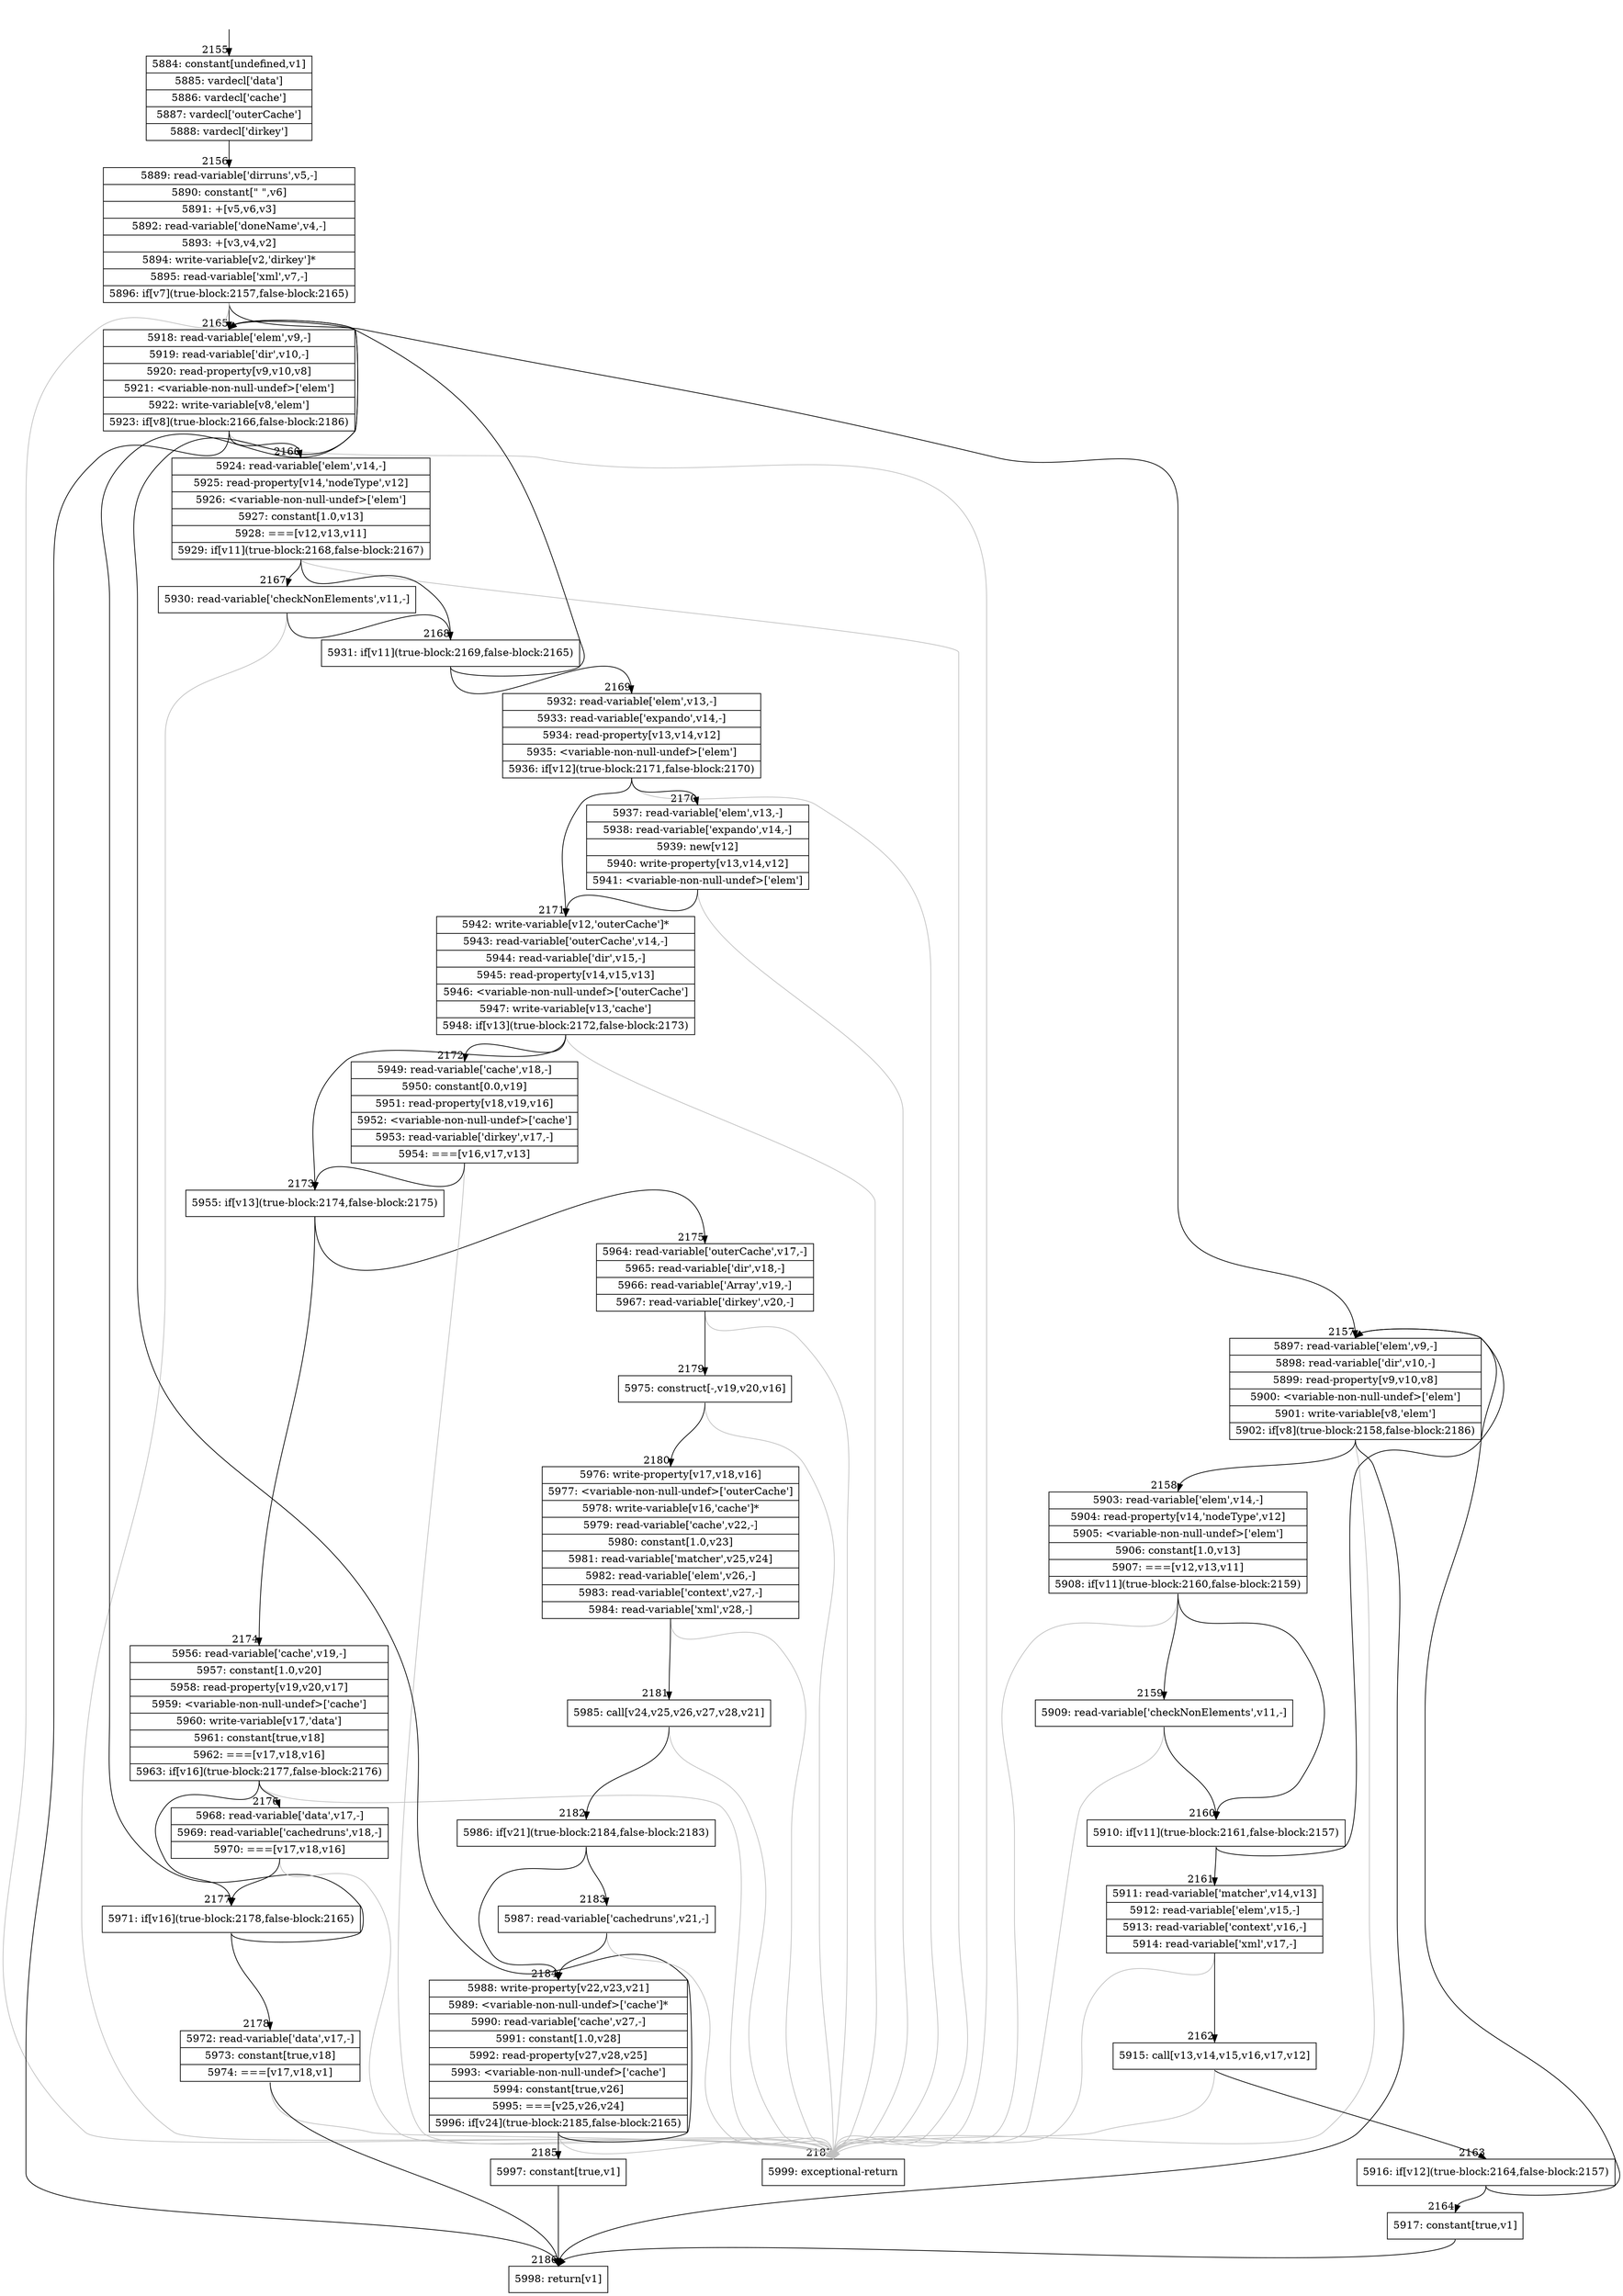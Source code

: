 digraph {
rankdir="TD"
BB_entry154[shape=none,label=""];
BB_entry154 -> BB2155 [tailport=s, headport=n, headlabel="    2155"]
BB2155 [shape=record label="{5884: constant[undefined,v1]|5885: vardecl['data']|5886: vardecl['cache']|5887: vardecl['outerCache']|5888: vardecl['dirkey']}" ] 
BB2155 -> BB2156 [tailport=s, headport=n, headlabel="      2156"]
BB2156 [shape=record label="{5889: read-variable['dirruns',v5,-]|5890: constant[\" \",v6]|5891: +[v5,v6,v3]|5892: read-variable['doneName',v4,-]|5893: +[v3,v4,v2]|5894: write-variable[v2,'dirkey']*|5895: read-variable['xml',v7,-]|5896: if[v7](true-block:2157,false-block:2165)}" ] 
BB2156 -> BB2157 [tailport=s, headport=n, headlabel="      2157"]
BB2156 -> BB2165 [tailport=s, headport=n, headlabel="      2165"]
BB2156 -> BB2187 [tailport=s, headport=n, color=gray, headlabel="      2187"]
BB2157 [shape=record label="{5897: read-variable['elem',v9,-]|5898: read-variable['dir',v10,-]|5899: read-property[v9,v10,v8]|5900: \<variable-non-null-undef\>['elem']|5901: write-variable[v8,'elem']|5902: if[v8](true-block:2158,false-block:2186)}" ] 
BB2157 -> BB2158 [tailport=s, headport=n, headlabel="      2158"]
BB2157 -> BB2186 [tailport=s, headport=n, headlabel="      2186"]
BB2157 -> BB2187 [tailport=s, headport=n, color=gray]
BB2158 [shape=record label="{5903: read-variable['elem',v14,-]|5904: read-property[v14,'nodeType',v12]|5905: \<variable-non-null-undef\>['elem']|5906: constant[1.0,v13]|5907: ===[v12,v13,v11]|5908: if[v11](true-block:2160,false-block:2159)}" ] 
BB2158 -> BB2160 [tailport=s, headport=n, headlabel="      2160"]
BB2158 -> BB2159 [tailport=s, headport=n, headlabel="      2159"]
BB2158 -> BB2187 [tailport=s, headport=n, color=gray]
BB2159 [shape=record label="{5909: read-variable['checkNonElements',v11,-]}" ] 
BB2159 -> BB2160 [tailport=s, headport=n]
BB2159 -> BB2187 [tailport=s, headport=n, color=gray]
BB2160 [shape=record label="{5910: if[v11](true-block:2161,false-block:2157)}" ] 
BB2160 -> BB2161 [tailport=s, headport=n, headlabel="      2161"]
BB2160 -> BB2157 [tailport=s, headport=n]
BB2161 [shape=record label="{5911: read-variable['matcher',v14,v13]|5912: read-variable['elem',v15,-]|5913: read-variable['context',v16,-]|5914: read-variable['xml',v17,-]}" ] 
BB2161 -> BB2162 [tailport=s, headport=n, headlabel="      2162"]
BB2161 -> BB2187 [tailport=s, headport=n, color=gray]
BB2162 [shape=record label="{5915: call[v13,v14,v15,v16,v17,v12]}" ] 
BB2162 -> BB2163 [tailport=s, headport=n, headlabel="      2163"]
BB2162 -> BB2187 [tailport=s, headport=n, color=gray]
BB2163 [shape=record label="{5916: if[v12](true-block:2164,false-block:2157)}" ] 
BB2163 -> BB2164 [tailport=s, headport=n, headlabel="      2164"]
BB2163 -> BB2157 [tailport=s, headport=n]
BB2164 [shape=record label="{5917: constant[true,v1]}" ] 
BB2164 -> BB2186 [tailport=s, headport=n]
BB2165 [shape=record label="{5918: read-variable['elem',v9,-]|5919: read-variable['dir',v10,-]|5920: read-property[v9,v10,v8]|5921: \<variable-non-null-undef\>['elem']|5922: write-variable[v8,'elem']|5923: if[v8](true-block:2166,false-block:2186)}" ] 
BB2165 -> BB2166 [tailport=s, headport=n, headlabel="      2166"]
BB2165 -> BB2186 [tailport=s, headport=n]
BB2165 -> BB2187 [tailport=s, headport=n, color=gray]
BB2166 [shape=record label="{5924: read-variable['elem',v14,-]|5925: read-property[v14,'nodeType',v12]|5926: \<variable-non-null-undef\>['elem']|5927: constant[1.0,v13]|5928: ===[v12,v13,v11]|5929: if[v11](true-block:2168,false-block:2167)}" ] 
BB2166 -> BB2168 [tailport=s, headport=n, headlabel="      2168"]
BB2166 -> BB2167 [tailport=s, headport=n, headlabel="      2167"]
BB2166 -> BB2187 [tailport=s, headport=n, color=gray]
BB2167 [shape=record label="{5930: read-variable['checkNonElements',v11,-]}" ] 
BB2167 -> BB2168 [tailport=s, headport=n]
BB2167 -> BB2187 [tailport=s, headport=n, color=gray]
BB2168 [shape=record label="{5931: if[v11](true-block:2169,false-block:2165)}" ] 
BB2168 -> BB2169 [tailport=s, headport=n, headlabel="      2169"]
BB2168 -> BB2165 [tailport=s, headport=n]
BB2169 [shape=record label="{5932: read-variable['elem',v13,-]|5933: read-variable['expando',v14,-]|5934: read-property[v13,v14,v12]|5935: \<variable-non-null-undef\>['elem']|5936: if[v12](true-block:2171,false-block:2170)}" ] 
BB2169 -> BB2171 [tailport=s, headport=n, headlabel="      2171"]
BB2169 -> BB2170 [tailport=s, headport=n, headlabel="      2170"]
BB2169 -> BB2187 [tailport=s, headport=n, color=gray]
BB2170 [shape=record label="{5937: read-variable['elem',v13,-]|5938: read-variable['expando',v14,-]|5939: new[v12]|5940: write-property[v13,v14,v12]|5941: \<variable-non-null-undef\>['elem']}" ] 
BB2170 -> BB2171 [tailport=s, headport=n]
BB2170 -> BB2187 [tailport=s, headport=n, color=gray]
BB2171 [shape=record label="{5942: write-variable[v12,'outerCache']*|5943: read-variable['outerCache',v14,-]|5944: read-variable['dir',v15,-]|5945: read-property[v14,v15,v13]|5946: \<variable-non-null-undef\>['outerCache']|5947: write-variable[v13,'cache']|5948: if[v13](true-block:2172,false-block:2173)}" ] 
BB2171 -> BB2173 [tailport=s, headport=n, headlabel="      2173"]
BB2171 -> BB2172 [tailport=s, headport=n, headlabel="      2172"]
BB2171 -> BB2187 [tailport=s, headport=n, color=gray]
BB2172 [shape=record label="{5949: read-variable['cache',v18,-]|5950: constant[0.0,v19]|5951: read-property[v18,v19,v16]|5952: \<variable-non-null-undef\>['cache']|5953: read-variable['dirkey',v17,-]|5954: ===[v16,v17,v13]}" ] 
BB2172 -> BB2173 [tailport=s, headport=n]
BB2172 -> BB2187 [tailport=s, headport=n, color=gray]
BB2173 [shape=record label="{5955: if[v13](true-block:2174,false-block:2175)}" ] 
BB2173 -> BB2174 [tailport=s, headport=n, headlabel="      2174"]
BB2173 -> BB2175 [tailport=s, headport=n, headlabel="      2175"]
BB2174 [shape=record label="{5956: read-variable['cache',v19,-]|5957: constant[1.0,v20]|5958: read-property[v19,v20,v17]|5959: \<variable-non-null-undef\>['cache']|5960: write-variable[v17,'data']|5961: constant[true,v18]|5962: ===[v17,v18,v16]|5963: if[v16](true-block:2177,false-block:2176)}" ] 
BB2174 -> BB2177 [tailport=s, headport=n, headlabel="      2177"]
BB2174 -> BB2176 [tailport=s, headport=n, headlabel="      2176"]
BB2174 -> BB2187 [tailport=s, headport=n, color=gray]
BB2175 [shape=record label="{5964: read-variable['outerCache',v17,-]|5965: read-variable['dir',v18,-]|5966: read-variable['Array',v19,-]|5967: read-variable['dirkey',v20,-]}" ] 
BB2175 -> BB2179 [tailport=s, headport=n, headlabel="      2179"]
BB2175 -> BB2187 [tailport=s, headport=n, color=gray]
BB2176 [shape=record label="{5968: read-variable['data',v17,-]|5969: read-variable['cachedruns',v18,-]|5970: ===[v17,v18,v16]}" ] 
BB2176 -> BB2177 [tailport=s, headport=n]
BB2176 -> BB2187 [tailport=s, headport=n, color=gray]
BB2177 [shape=record label="{5971: if[v16](true-block:2178,false-block:2165)}" ] 
BB2177 -> BB2178 [tailport=s, headport=n, headlabel="      2178"]
BB2177 -> BB2165 [tailport=s, headport=n]
BB2178 [shape=record label="{5972: read-variable['data',v17,-]|5973: constant[true,v18]|5974: ===[v17,v18,v1]}" ] 
BB2178 -> BB2186 [tailport=s, headport=n]
BB2178 -> BB2187 [tailport=s, headport=n, color=gray]
BB2179 [shape=record label="{5975: construct[-,v19,v20,v16]}" ] 
BB2179 -> BB2180 [tailport=s, headport=n, headlabel="      2180"]
BB2179 -> BB2187 [tailport=s, headport=n, color=gray]
BB2180 [shape=record label="{5976: write-property[v17,v18,v16]|5977: \<variable-non-null-undef\>['outerCache']|5978: write-variable[v16,'cache']*|5979: read-variable['cache',v22,-]|5980: constant[1.0,v23]|5981: read-variable['matcher',v25,v24]|5982: read-variable['elem',v26,-]|5983: read-variable['context',v27,-]|5984: read-variable['xml',v28,-]}" ] 
BB2180 -> BB2181 [tailport=s, headport=n, headlabel="      2181"]
BB2180 -> BB2187 [tailport=s, headport=n, color=gray]
BB2181 [shape=record label="{5985: call[v24,v25,v26,v27,v28,v21]}" ] 
BB2181 -> BB2182 [tailport=s, headport=n, headlabel="      2182"]
BB2181 -> BB2187 [tailport=s, headport=n, color=gray]
BB2182 [shape=record label="{5986: if[v21](true-block:2184,false-block:2183)}" ] 
BB2182 -> BB2184 [tailport=s, headport=n, headlabel="      2184"]
BB2182 -> BB2183 [tailport=s, headport=n, headlabel="      2183"]
BB2183 [shape=record label="{5987: read-variable['cachedruns',v21,-]}" ] 
BB2183 -> BB2184 [tailport=s, headport=n]
BB2183 -> BB2187 [tailport=s, headport=n, color=gray]
BB2184 [shape=record label="{5988: write-property[v22,v23,v21]|5989: \<variable-non-null-undef\>['cache']*|5990: read-variable['cache',v27,-]|5991: constant[1.0,v28]|5992: read-property[v27,v28,v25]|5993: \<variable-non-null-undef\>['cache']|5994: constant[true,v26]|5995: ===[v25,v26,v24]|5996: if[v24](true-block:2185,false-block:2165)}" ] 
BB2184 -> BB2185 [tailport=s, headport=n, headlabel="      2185"]
BB2184 -> BB2165 [tailport=s, headport=n]
BB2184 -> BB2187 [tailport=s, headport=n, color=gray]
BB2185 [shape=record label="{5997: constant[true,v1]}" ] 
BB2185 -> BB2186 [tailport=s, headport=n]
BB2186 [shape=record label="{5998: return[v1]}" ] 
BB2187 [shape=record label="{5999: exceptional-return}" ] 
}
